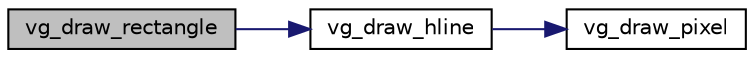 digraph "vg_draw_rectangle"
{
 // LATEX_PDF_SIZE
  edge [fontname="Helvetica",fontsize="10",labelfontname="Helvetica",labelfontsize="10"];
  node [fontname="Helvetica",fontsize="10",shape=record];
  rankdir="LR";
  Node1 [label="vg_draw_rectangle",height=0.2,width=0.4,color="black", fillcolor="grey75", style="filled", fontcolor="black",tooltip=" "];
  Node1 -> Node2 [color="midnightblue",fontsize="10",style="solid"];
  Node2 [label="vg_draw_hline",height=0.2,width=0.4,color="black", fillcolor="white", style="filled",URL="$graphic_8c.html#a5e5b25bd525250f61f40b9e9f212d5e6",tooltip=" "];
  Node2 -> Node3 [color="midnightblue",fontsize="10",style="solid"];
  Node3 [label="vg_draw_pixel",height=0.2,width=0.4,color="black", fillcolor="white", style="filled",URL="$graphic_8c.html#a6f895de9725f9f231f9a7f74b6087f60",tooltip=" "];
}
